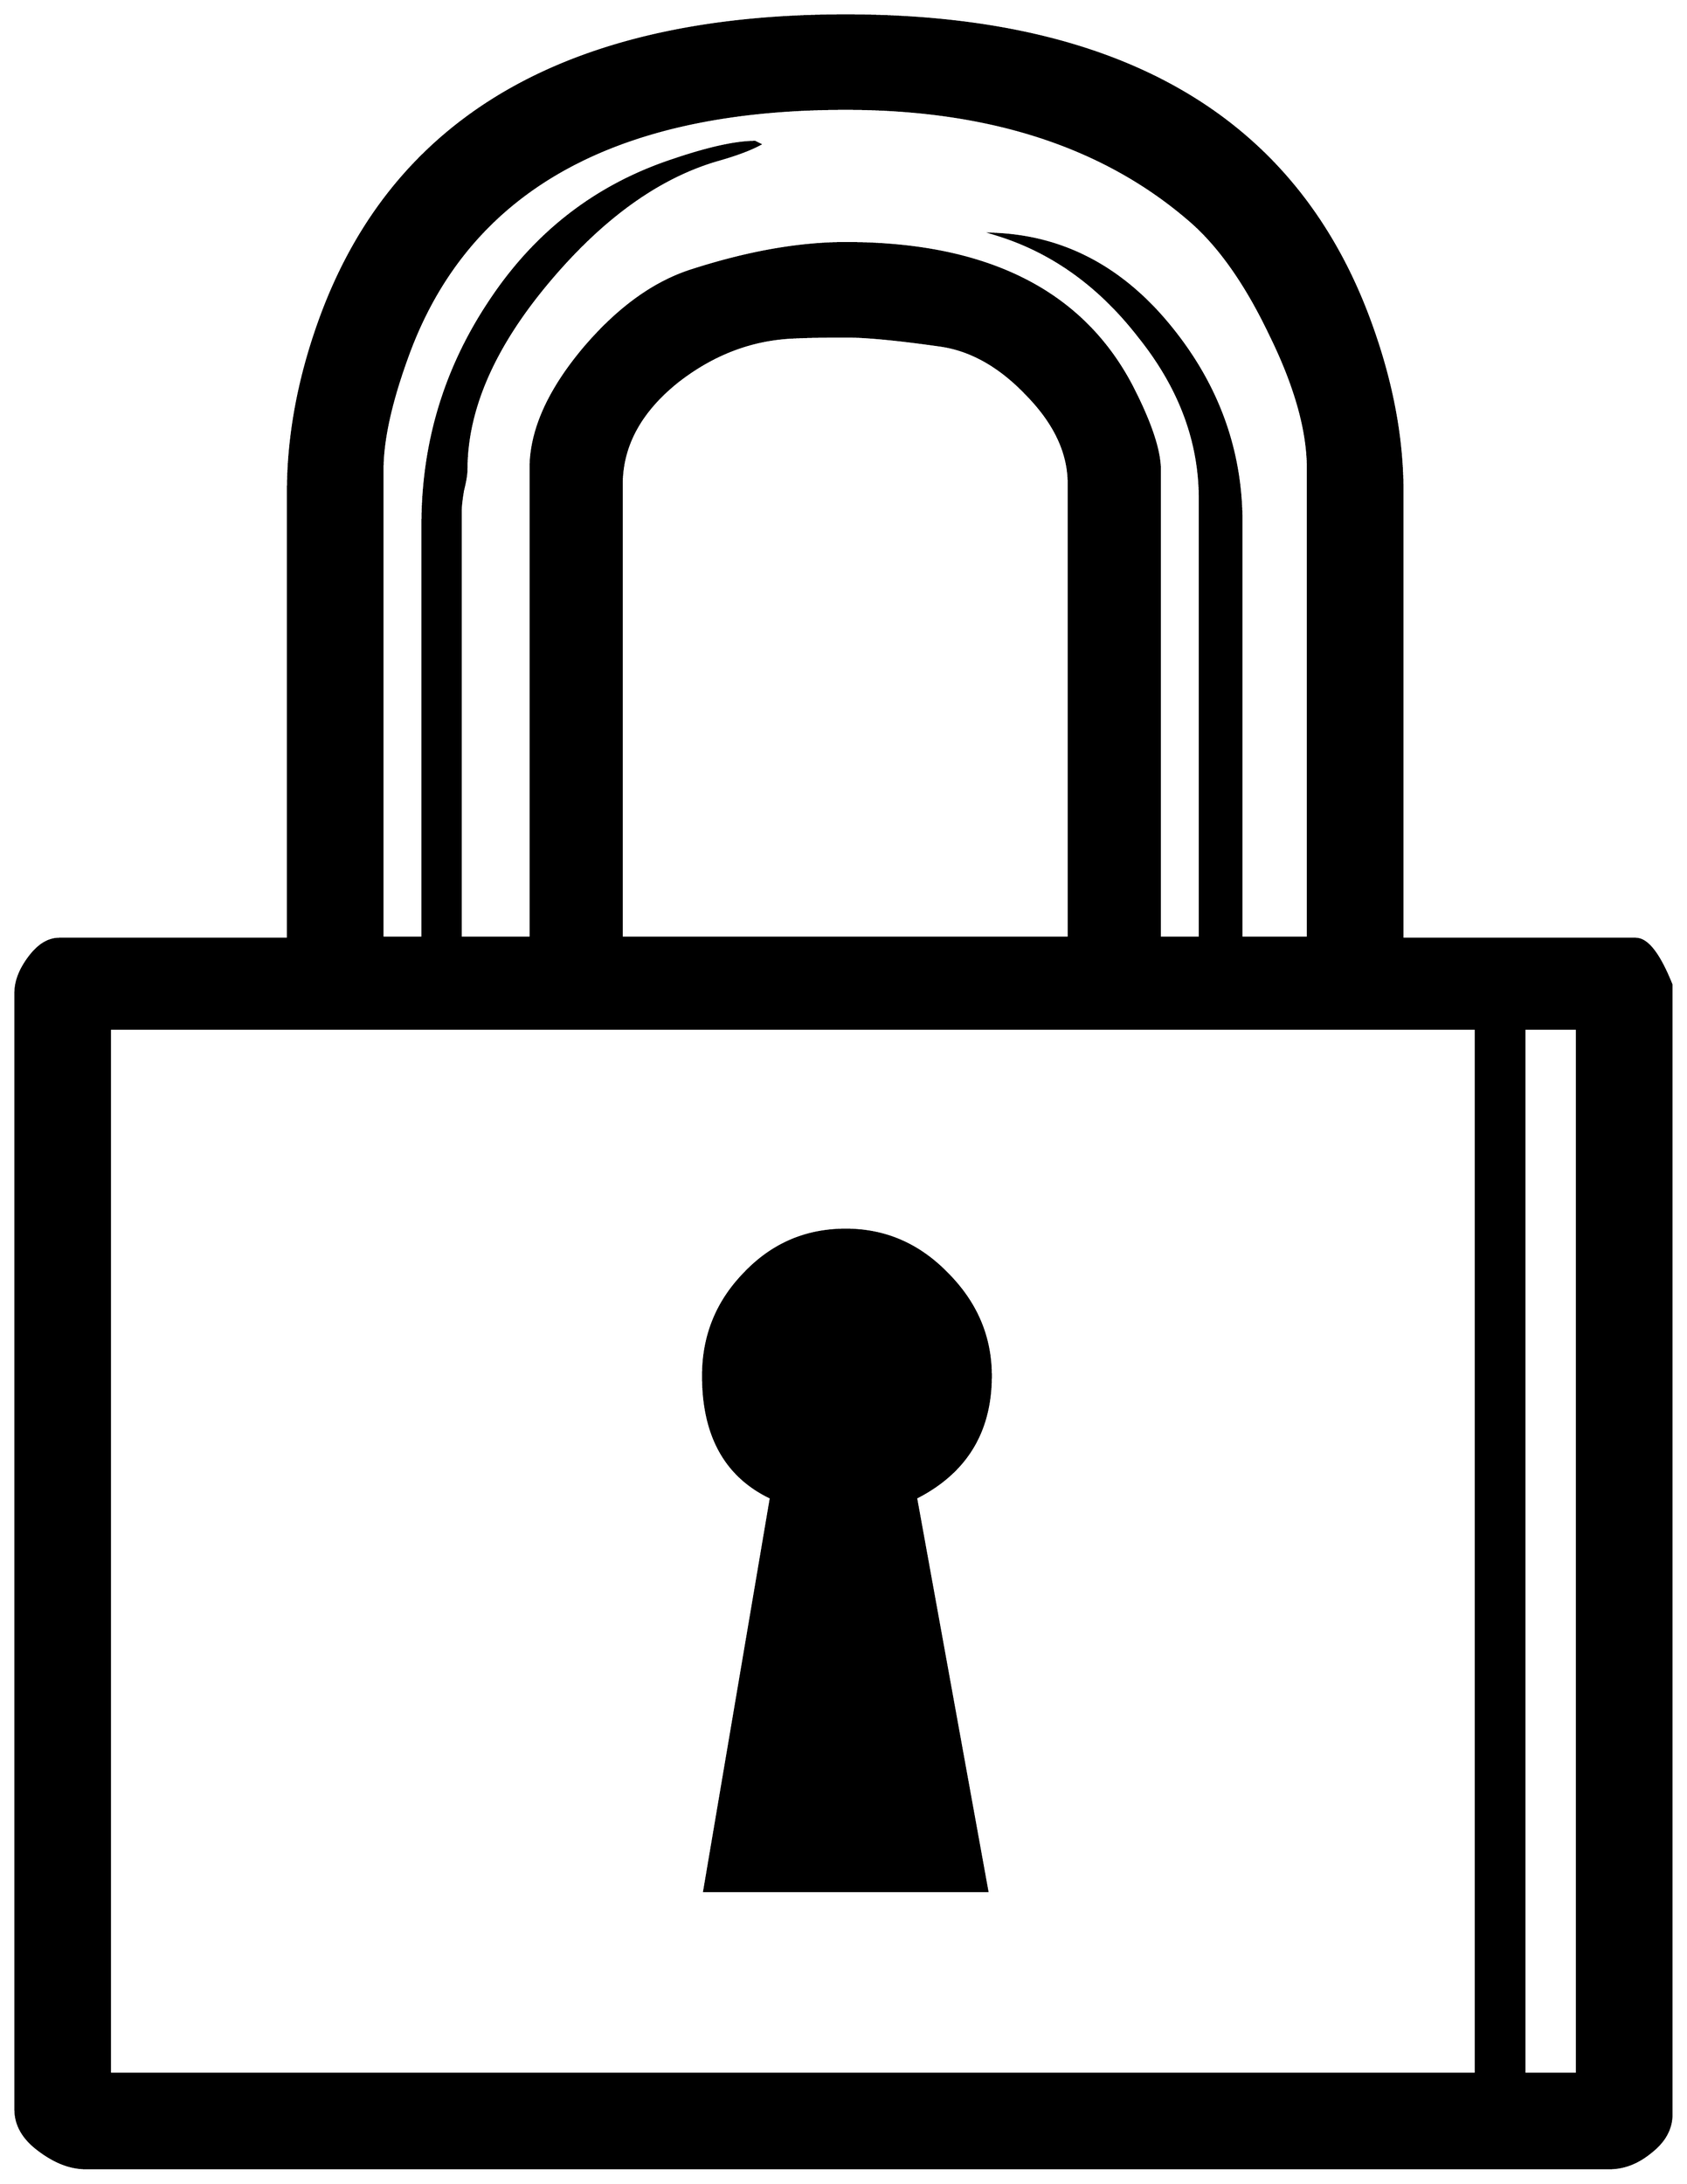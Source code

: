 


\begin{tikzpicture}[y=0.80pt, x=0.80pt, yscale=-1.0, xscale=1.0, inner sep=0pt, outer sep=0pt]
\begin{scope}[shift={(100.0,1712.0)},nonzero rule]
  \path[draw=.,fill=.,line width=1.600pt] (1522.0,301.0) .. controls
    (1522.0,313.667) and (1516.0,324.667) .. (1504.0,334.0) ..
    controls (1492.667,343.333) and (1480.667,348.0) .. (1468.0,348.0)
    -- (143.0,348.0) .. controls (129.667,348.0) and (116.0,342.667)
    .. (102.0,332.0) .. controls (88.667,322.0) and (82.0,310.333)
    .. (82.0,297.0) -- (82.0,-674.0) .. controls (82.0,-684.0)
    and (86.0,-694.333) .. (94.0,-705.0) .. controls
    (102.0,-715.667) and (110.667,-721.0) .. (120.0,-721.0) --
    (319.0,-721.0) -- (319.0,-1109.0) .. controls
    (319.0,-1158.333) and (328.333,-1208.667) .. (347.0,-1260.0) ..
    controls (411.0,-1436.0) and (563.333,-1524.0) ..
    (804.0,-1524.0) .. controls (1042.0,-1524.0) and
    (1193.667,-1436.0) .. (1259.0,-1260.0) .. controls
    (1278.333,-1208.0) and (1288.0,-1158.0) .. (1288.0,-1110.0) --
    (1288.0,-721.0) -- (1491.0,-721.0) .. controls
    (1501.0,-721.0) and (1511.333,-707.667) .. (1522.0,-681.0) --
    (1522.0,301.0) -- cycle(1206.0,-722.0) -- (1206.0,-1130.0)
    .. controls (1206.0,-1163.333) and (1195.0,-1202.333) ..
    (1173.0,-1247.0) .. controls (1151.667,-1291.667) and
    (1128.0,-1325.0) .. (1102.0,-1347.0) .. controls
    (1027.333,-1411.0) and (928.0,-1443.0) .. (804.0,-1443.0) ..
    controls (603.333,-1443.0) and (476.667,-1372.333) ..
    (424.0,-1231.0) .. controls (408.667,-1189.667) and
    (401.0,-1155.667) .. (401.0,-1129.0) -- (401.0,-722.0) --
    (436.0,-722.0) -- (436.0,-1081.0) .. controls
    (436.0,-1152.333) and (455.667,-1217.333) .. (495.0,-1276.0) ..
    controls (534.333,-1335.333) and (587.0,-1376.0) ..
    (653.0,-1398.0) .. controls (684.333,-1408.667) and
    (708.333,-1414.0) .. (725.0,-1414.0) -- (729.0,-1412.0) ..
    controls (720.333,-1407.333) and (707.667,-1402.667) ..
    (691.0,-1398.0) .. controls (639.667,-1382.667) and
    (590.667,-1347.0) .. (544.0,-1291.0) .. controls
    (497.333,-1235.0) and (474.0,-1181.0) .. (474.0,-1129.0) ..
    controls (474.0,-1125.0) and (473.0,-1119.0) ..
    (471.0,-1111.0) .. controls (469.667,-1103.0) and
    (469.0,-1097.0) .. (469.0,-1093.0) -- (469.0,-722.0) --
    (530.0,-722.0) -- (530.0,-1130.0) .. controls
    (530.0,-1162.667) and (545.333,-1197.333) .. (576.0,-1234.0) ..
    controls (605.333,-1268.667) and (636.333,-1291.333) ..
    (669.0,-1302.0) .. controls (718.333,-1318.0) and
    (763.333,-1326.0) .. (804.0,-1326.0) .. controls
    (928.667,-1326.0) and (1012.333,-1283.0) .. (1055.0,-1197.0) ..
    controls (1069.667,-1167.667) and (1077.0,-1145.0) ..
    (1077.0,-1129.0) -- (1077.0,-722.0) -- (1112.0,-722.0) --
    (1112.0,-1104.0) .. controls (1112.0,-1154.0) and
    (1094.333,-1201.0) .. (1059.0,-1245.0) .. controls
    (1024.333,-1289.667) and (982.667,-1319.333) .. (934.0,-1334.0) ..
    controls (994.667,-1331.333) and (1046.0,-1303.667) ..
    (1088.0,-1251.0) .. controls (1128.0,-1201.0) and
    (1148.0,-1145.0) .. (1148.0,-1083.0) -- (1148.0,-722.0) --
    (1206.0,-722.0) -- cycle(998.0,-722.0) -- (998.0,-1117.0) ..
    controls (998.0,-1143.667) and (986.0,-1169.333) ..
    (962.0,-1194.0) .. controls (938.667,-1218.667) and
    (913.667,-1233.0) .. (887.0,-1237.0) .. controls
    (849.667,-1242.333) and (822.0,-1245.0) .. (804.0,-1245.0) ..
    controls (784.667,-1245.0) and (768.667,-1244.667) ..
    (756.0,-1244.0) .. controls (720.667,-1242.0) and
    (688.0,-1229.333) .. (658.0,-1206.0) .. controls
    (625.333,-1180.0) and (609.0,-1150.0) .. (609.0,-1116.0) --
    (609.0,-722.0) -- (998.0,-722.0) -- cycle(1440.0,266.0) --
    (1440.0,-643.0) -- (1394.0,-643.0) -- (1394.0,266.0) --
    (1440.0,266.0) -- cycle(1352.0,266.0) -- (1352.0,-643.0) --
    (164.0,-643.0) -- (164.0,266.0) -- (1352.0,266.0) --
    cycle(930.0,-341.0) .. controls (930.0,-292.333) and
    (908.333,-257.0) .. (865.0,-235.0) -- (927.0,107.0) --
    (681.0,107.0) -- (739.0,-235.0) .. controls (699.667,-253.667)
    and (680.0,-289.0) .. (680.0,-341.0) .. controls
    (680.0,-375.667) and (692.0,-405.333) .. (716.0,-430.0) ..
    controls (740.0,-455.333) and (769.333,-468.0) .. (804.0,-468.0)
    .. controls (838.0,-468.0) and (867.333,-455.333) ..
    (892.0,-430.0) .. controls (917.333,-404.667) and (930.0,-375.0)
    .. (930.0,-341.0) -- cycle;
\end{scope}

\end{tikzpicture}

